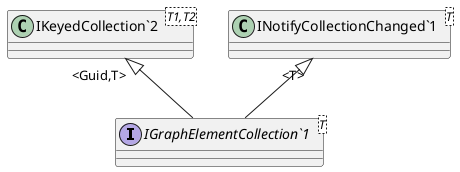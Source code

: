 @startuml
interface "IGraphElementCollection`1"<T> {
}
class "IKeyedCollection`2"<T1,T2> {
}
class "INotifyCollectionChanged`1"<T> {
}
"IKeyedCollection`2" "<Guid,T>" <|-- "IGraphElementCollection`1"
"INotifyCollectionChanged`1" "<T>" <|-- "IGraphElementCollection`1"
@enduml
